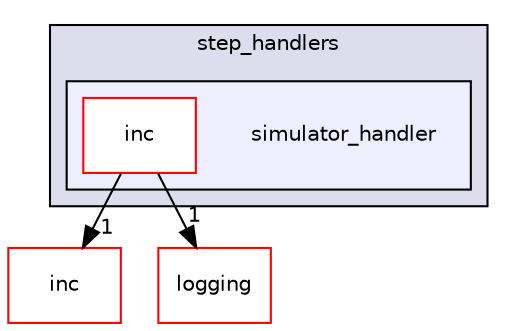 digraph "src/extensions/step_handlers/simulator_handler" {
  compound=true
  node [ fontsize="10", fontname="Helvetica"];
  edge [ labelfontsize="10", labelfontname="Helvetica"];
  subgraph clusterdir_75af504298b40e270091a21283a184ce {
    graph [ bgcolor="#ddddee", pencolor="black", label="step_handlers" fontname="Helvetica", fontsize="10", URL="dir_75af504298b40e270091a21283a184ce.html"]
  subgraph clusterdir_b415cfbbf542ed989f7f84524d897365 {
    graph [ bgcolor="#eeeeff", pencolor="black", label="" URL="dir_b415cfbbf542ed989f7f84524d897365.html"];
    dir_b415cfbbf542ed989f7f84524d897365 [shape=plaintext label="simulator_handler"];
    dir_a5bff4ed309c14d35c6223c2a9b0862f [shape=box label="inc" color="red" fillcolor="white" style="filled" URL="dir_a5bff4ed309c14d35c6223c2a9b0862f.html"];
  }
  }
  dir_5ec935d27ce007f1101fc862d8e60cc5 [shape=box label="inc" fillcolor="white" style="filled" color="red" URL="dir_5ec935d27ce007f1101fc862d8e60cc5.html"];
  dir_b3320b59a4aa4a7431bc8488b87009bf [shape=box label="logging" fillcolor="white" style="filled" color="red" URL="dir_b3320b59a4aa4a7431bc8488b87009bf.html"];
  dir_a5bff4ed309c14d35c6223c2a9b0862f->dir_5ec935d27ce007f1101fc862d8e60cc5 [headlabel="1", labeldistance=1.5 headhref="dir_000126_000116.html"];
  dir_a5bff4ed309c14d35c6223c2a9b0862f->dir_b3320b59a4aa4a7431bc8488b87009bf [headlabel="1", labeldistance=1.5 headhref="dir_000126_000143.html"];
}
